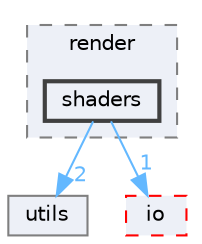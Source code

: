 digraph "src/render/shaders"
{
 // LATEX_PDF_SIZE
  bgcolor="transparent";
  edge [fontname=Helvetica,fontsize=10,labelfontname=Helvetica,labelfontsize=10];
  node [fontname=Helvetica,fontsize=10,shape=box,height=0.2,width=0.4];
  compound=true
  subgraph clusterdir_e488ee1cea97fb16abdb5ccc78d2123b {
    graph [ bgcolor="#edf0f7", pencolor="grey50", label="render", fontname=Helvetica,fontsize=10 style="filled,dashed", URL="dir_e488ee1cea97fb16abdb5ccc78d2123b.html",tooltip=""]
  dir_ccf5bb86cb0f8177a9d84395f6a12708 [label="shaders", fillcolor="#edf0f7", color="grey25", style="filled,bold", URL="dir_ccf5bb86cb0f8177a9d84395f6a12708.html",tooltip=""];
  }
  dir_313caf1132e152dd9b58bea13a4052ca [label="utils", fillcolor="#edf0f7", color="grey50", style="filled", URL="dir_313caf1132e152dd9b58bea13a4052ca.html",tooltip=""];
  dir_c184e51c84f2c3f0345bbc8a0d75d3e1 [label="io", fillcolor="#edf0f7", color="red", style="filled,dashed", URL="dir_c184e51c84f2c3f0345bbc8a0d75d3e1.html",tooltip=""];
  dir_ccf5bb86cb0f8177a9d84395f6a12708->dir_313caf1132e152dd9b58bea13a4052ca [headlabel="2", labeldistance=1.5 headhref="dir_000019_000024.html" href="dir_000019_000024.html" color="steelblue1" fontcolor="steelblue1"];
  dir_ccf5bb86cb0f8177a9d84395f6a12708->dir_c184e51c84f2c3f0345bbc8a0d75d3e1 [headlabel="1", labeldistance=1.5 headhref="dir_000019_000008.html" href="dir_000019_000008.html" color="steelblue1" fontcolor="steelblue1"];
}
